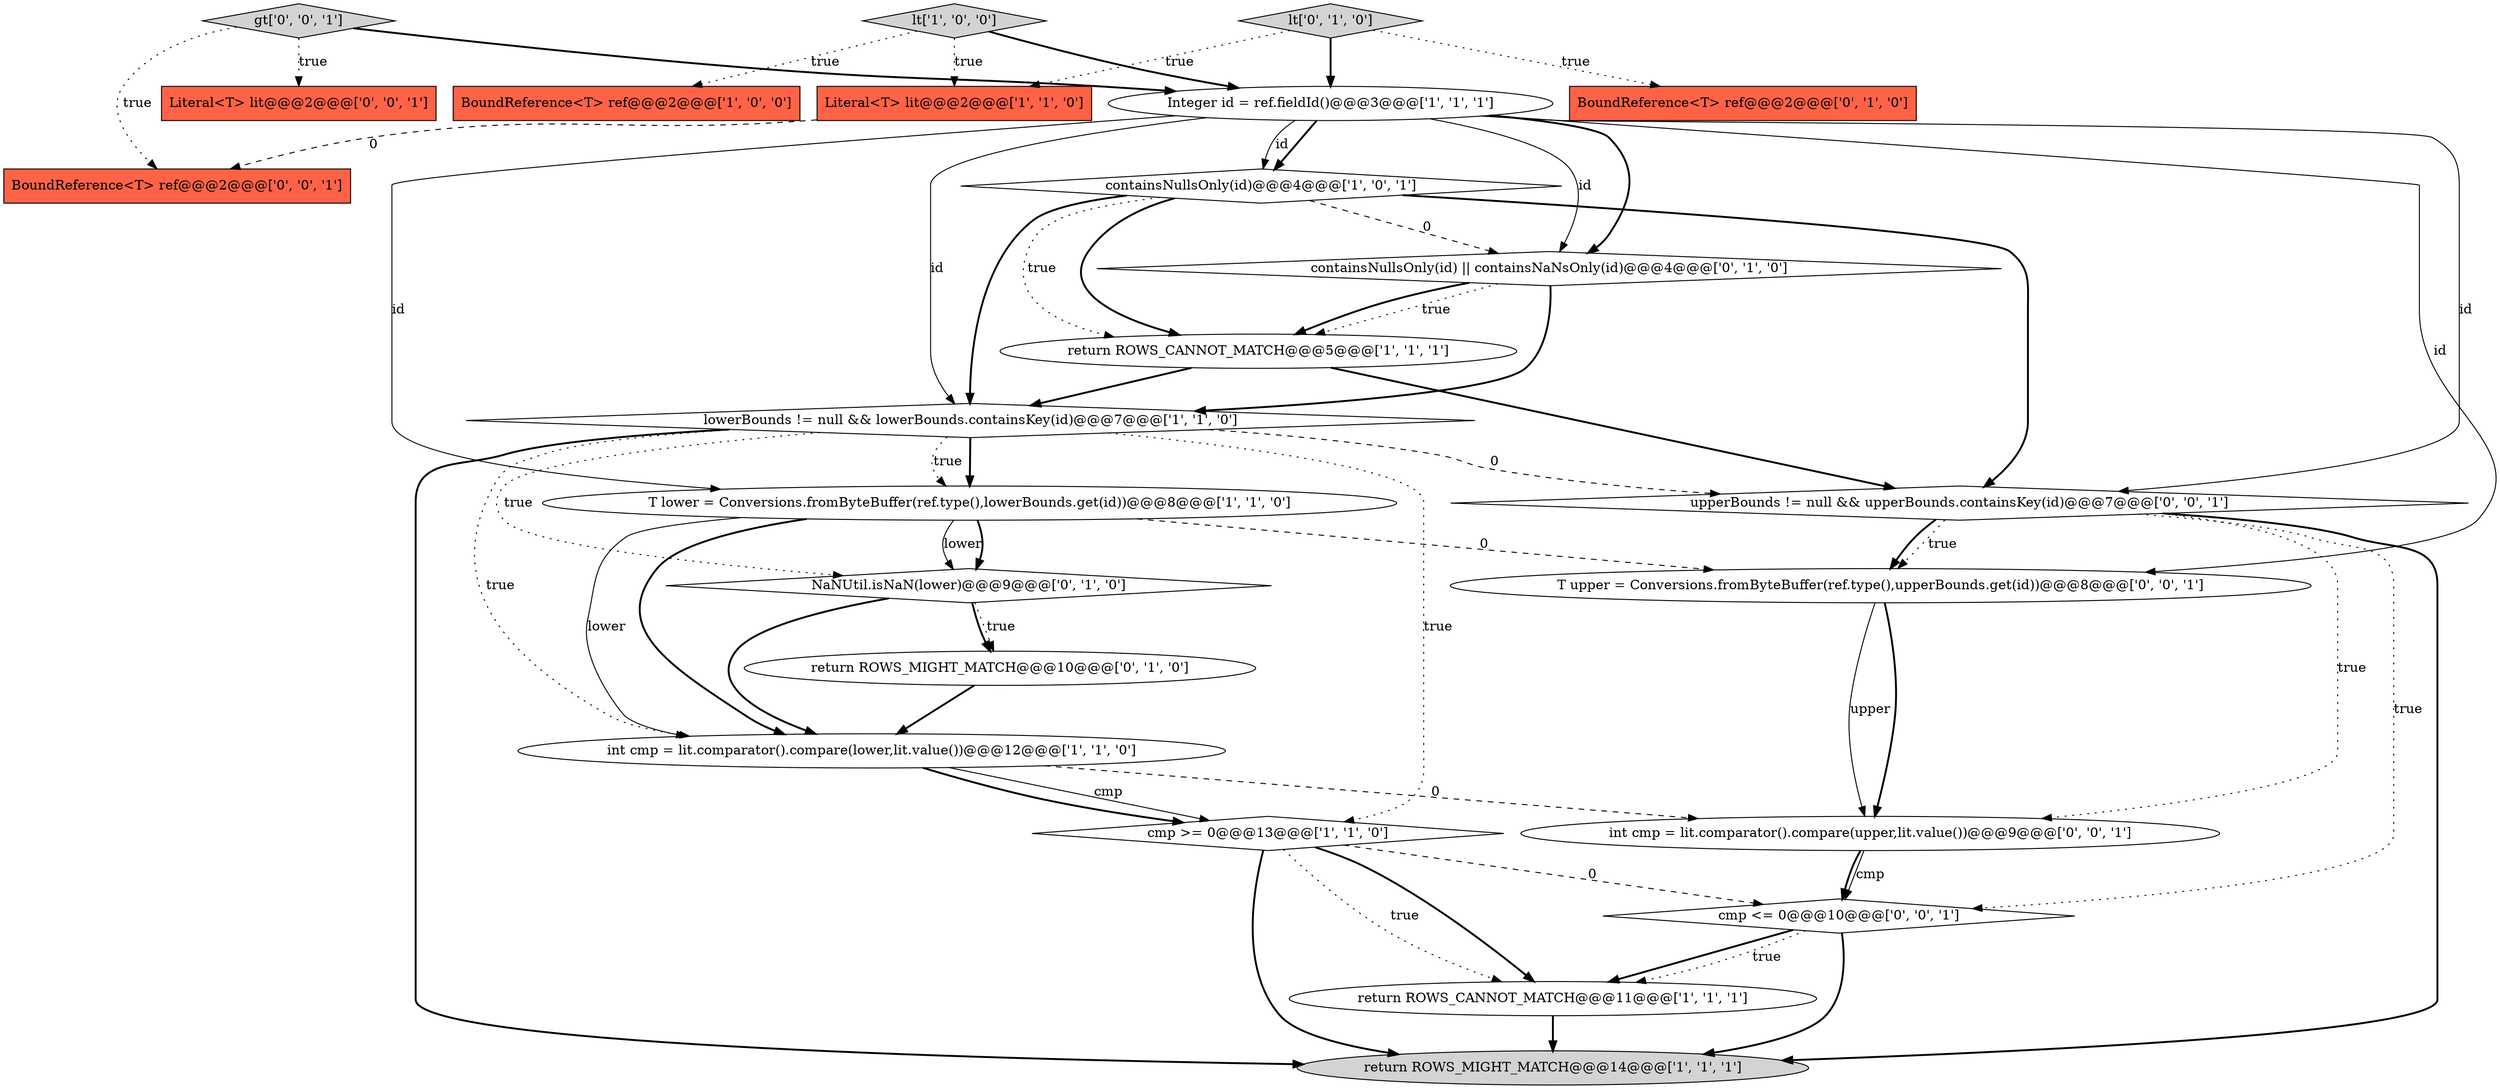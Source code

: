 digraph {
20 [style = filled, label = "BoundReference<T> ref@@@2@@@['0', '0', '1']", fillcolor = tomato, shape = box image = "AAA0AAABBB3BBB"];
3 [style = filled, label = "return ROWS_CANNOT_MATCH@@@11@@@['1', '1', '1']", fillcolor = white, shape = ellipse image = "AAA0AAABBB1BBB"];
1 [style = filled, label = "int cmp = lit.comparator().compare(lower,lit.value())@@@12@@@['1', '1', '0']", fillcolor = white, shape = ellipse image = "AAA0AAABBB1BBB"];
15 [style = filled, label = "return ROWS_MIGHT_MATCH@@@10@@@['0', '1', '0']", fillcolor = white, shape = ellipse image = "AAA1AAABBB2BBB"];
21 [style = filled, label = "upperBounds != null && upperBounds.containsKey(id)@@@7@@@['0', '0', '1']", fillcolor = white, shape = diamond image = "AAA0AAABBB3BBB"];
7 [style = filled, label = "T lower = Conversions.fromByteBuffer(ref.type(),lowerBounds.get(id))@@@8@@@['1', '1', '0']", fillcolor = white, shape = ellipse image = "AAA0AAABBB1BBB"];
19 [style = filled, label = "cmp <= 0@@@10@@@['0', '0', '1']", fillcolor = white, shape = diamond image = "AAA0AAABBB3BBB"];
22 [style = filled, label = "T upper = Conversions.fromByteBuffer(ref.type(),upperBounds.get(id))@@@8@@@['0', '0', '1']", fillcolor = white, shape = ellipse image = "AAA0AAABBB3BBB"];
18 [style = filled, label = "Literal<T> lit@@@2@@@['0', '0', '1']", fillcolor = tomato, shape = box image = "AAA0AAABBB3BBB"];
8 [style = filled, label = "return ROWS_CANNOT_MATCH@@@5@@@['1', '1', '1']", fillcolor = white, shape = ellipse image = "AAA0AAABBB1BBB"];
9 [style = filled, label = "lt['1', '0', '0']", fillcolor = lightgray, shape = diamond image = "AAA0AAABBB1BBB"];
14 [style = filled, label = "containsNullsOnly(id) || containsNaNsOnly(id)@@@4@@@['0', '1', '0']", fillcolor = white, shape = diamond image = "AAA1AAABBB2BBB"];
23 [style = filled, label = "gt['0', '0', '1']", fillcolor = lightgray, shape = diamond image = "AAA0AAABBB3BBB"];
6 [style = filled, label = "cmp >= 0@@@13@@@['1', '1', '0']", fillcolor = white, shape = diamond image = "AAA0AAABBB1BBB"];
11 [style = filled, label = "lowerBounds != null && lowerBounds.containsKey(id)@@@7@@@['1', '1', '0']", fillcolor = white, shape = diamond image = "AAA0AAABBB1BBB"];
16 [style = filled, label = "lt['0', '1', '0']", fillcolor = lightgray, shape = diamond image = "AAA0AAABBB2BBB"];
5 [style = filled, label = "Integer id = ref.fieldId()@@@3@@@['1', '1', '1']", fillcolor = white, shape = ellipse image = "AAA0AAABBB1BBB"];
2 [style = filled, label = "BoundReference<T> ref@@@2@@@['1', '0', '0']", fillcolor = tomato, shape = box image = "AAA0AAABBB1BBB"];
10 [style = filled, label = "Literal<T> lit@@@2@@@['1', '1', '0']", fillcolor = tomato, shape = box image = "AAA0AAABBB1BBB"];
13 [style = filled, label = "BoundReference<T> ref@@@2@@@['0', '1', '0']", fillcolor = tomato, shape = box image = "AAA0AAABBB2BBB"];
17 [style = filled, label = "int cmp = lit.comparator().compare(upper,lit.value())@@@9@@@['0', '0', '1']", fillcolor = white, shape = ellipse image = "AAA0AAABBB3BBB"];
12 [style = filled, label = "NaNUtil.isNaN(lower)@@@9@@@['0', '1', '0']", fillcolor = white, shape = diamond image = "AAA1AAABBB2BBB"];
0 [style = filled, label = "containsNullsOnly(id)@@@4@@@['1', '0', '1']", fillcolor = white, shape = diamond image = "AAA0AAABBB1BBB"];
4 [style = filled, label = "return ROWS_MIGHT_MATCH@@@14@@@['1', '1', '1']", fillcolor = lightgray, shape = ellipse image = "AAA0AAABBB1BBB"];
19->3 [style = bold, label=""];
5->14 [style = bold, label=""];
7->1 [style = solid, label="lower"];
11->4 [style = bold, label=""];
15->1 [style = bold, label=""];
5->7 [style = solid, label="id"];
1->6 [style = solid, label="cmp"];
7->12 [style = solid, label="lower"];
6->4 [style = bold, label=""];
21->22 [style = bold, label=""];
11->12 [style = dotted, label="true"];
0->8 [style = dotted, label="true"];
23->20 [style = dotted, label="true"];
5->11 [style = solid, label="id"];
12->15 [style = bold, label=""];
17->19 [style = bold, label=""];
21->22 [style = dotted, label="true"];
12->1 [style = bold, label=""];
14->8 [style = dotted, label="true"];
5->22 [style = solid, label="id"];
12->15 [style = dotted, label="true"];
21->17 [style = dotted, label="true"];
11->7 [style = dotted, label="true"];
0->8 [style = bold, label=""];
16->13 [style = dotted, label="true"];
0->14 [style = dashed, label="0"];
22->17 [style = bold, label=""];
14->11 [style = bold, label=""];
1->6 [style = bold, label=""];
0->11 [style = bold, label=""];
22->17 [style = solid, label="upper"];
8->21 [style = bold, label=""];
9->2 [style = dotted, label="true"];
11->21 [style = dashed, label="0"];
9->10 [style = dotted, label="true"];
11->7 [style = bold, label=""];
8->11 [style = bold, label=""];
5->0 [style = bold, label=""];
7->12 [style = bold, label=""];
5->14 [style = solid, label="id"];
11->1 [style = dotted, label="true"];
16->10 [style = dotted, label="true"];
23->18 [style = dotted, label="true"];
11->6 [style = dotted, label="true"];
7->22 [style = dashed, label="0"];
6->3 [style = bold, label=""];
23->5 [style = bold, label=""];
14->8 [style = bold, label=""];
0->21 [style = bold, label=""];
21->19 [style = dotted, label="true"];
6->3 [style = dotted, label="true"];
19->4 [style = bold, label=""];
16->5 [style = bold, label=""];
5->21 [style = solid, label="id"];
7->1 [style = bold, label=""];
6->19 [style = dashed, label="0"];
1->17 [style = dashed, label="0"];
21->4 [style = bold, label=""];
9->5 [style = bold, label=""];
10->20 [style = dashed, label="0"];
17->19 [style = solid, label="cmp"];
3->4 [style = bold, label=""];
19->3 [style = dotted, label="true"];
5->0 [style = solid, label="id"];
}

